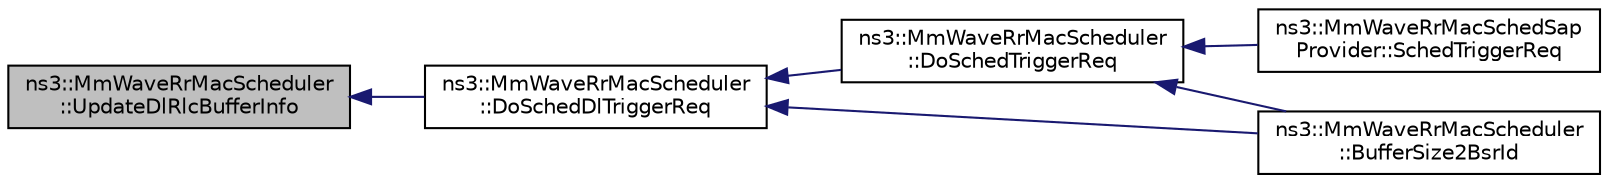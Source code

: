 digraph "ns3::MmWaveRrMacScheduler::UpdateDlRlcBufferInfo"
{
  edge [fontname="Helvetica",fontsize="10",labelfontname="Helvetica",labelfontsize="10"];
  node [fontname="Helvetica",fontsize="10",shape=record];
  rankdir="LR";
  Node1 [label="ns3::MmWaveRrMacScheduler\l::UpdateDlRlcBufferInfo",height=0.2,width=0.4,color="black", fillcolor="grey75", style="filled", fontcolor="black"];
  Node1 -> Node2 [dir="back",color="midnightblue",fontsize="10",style="solid"];
  Node2 [label="ns3::MmWaveRrMacScheduler\l::DoSchedDlTriggerReq",height=0.2,width=0.4,color="black", fillcolor="white", style="filled",URL="$d5/d9b/classns3_1_1MmWaveRrMacScheduler.html#a17b839c05a05ce1ef83b9b806c943789"];
  Node2 -> Node3 [dir="back",color="midnightblue",fontsize="10",style="solid"];
  Node3 [label="ns3::MmWaveRrMacScheduler\l::DoSchedTriggerReq",height=0.2,width=0.4,color="black", fillcolor="white", style="filled",URL="$d5/d9b/classns3_1_1MmWaveRrMacScheduler.html#a48f0e305c3d706ac557bcb877f6cd2d0"];
  Node3 -> Node4 [dir="back",color="midnightblue",fontsize="10",style="solid"];
  Node4 [label="ns3::MmWaveRrMacSchedSap\lProvider::SchedTriggerReq",height=0.2,width=0.4,color="black", fillcolor="white", style="filled",URL="$d9/d99/classns3_1_1MmWaveRrMacSchedSapProvider.html#a1ca15db67b7b1a4148be6557793e9c5f"];
  Node3 -> Node5 [dir="back",color="midnightblue",fontsize="10",style="solid"];
  Node5 [label="ns3::MmWaveRrMacScheduler\l::BufferSize2BsrId",height=0.2,width=0.4,color="black", fillcolor="white", style="filled",URL="$d5/d9b/classns3_1_1MmWaveRrMacScheduler.html#a3186afb36a652a68908b932e2ceb2567"];
  Node2 -> Node5 [dir="back",color="midnightblue",fontsize="10",style="solid"];
}
